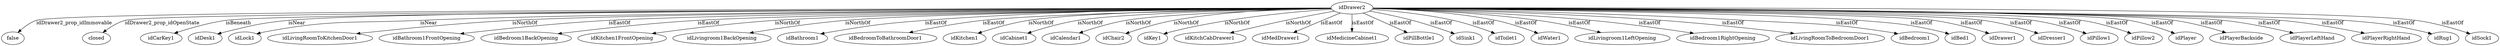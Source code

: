 strict digraph  {
idDrawer2 [node_type=entity_node];
false [node_type=property_node];
closed [node_type=property_node];
idCarKey1 [node_type=entity_node];
idDesk1 [node_type=entity_node];
idLock1 [node_type=entity_node];
idLivingRoomToKitchenDoor1 [node_type=entity_node];
idBathroom1FrontOpening [node_type=entity_node];
idBedroom1BackOpening [node_type=entity_node];
idKitchen1FrontOpening [node_type=entity_node];
idLivingroom1BackOpening [node_type=entity_node];
idBathroom1 [node_type=entity_node];
idBedroomToBathroomDoor1 [node_type=entity_node];
idKitchen1 [node_type=entity_node];
idCabinet1 [node_type=entity_node];
idCalendar1 [node_type=entity_node];
idChair2 [node_type=entity_node];
idKey1 [node_type=entity_node];
idKitchCabDrawer1 [node_type=entity_node];
idMedDrawer1 [node_type=entity_node];
idMedicineCabinet1 [node_type=entity_node];
idPillBottle1 [node_type=entity_node];
idSink1 [node_type=entity_node];
idToilet1 [node_type=entity_node];
idWater1 [node_type=entity_node];
idLivingroom1LeftOpening [node_type=entity_node];
idBedroom1RightOpening [node_type=entity_node];
idLivingRoomToBedroomDoor1 [node_type=entity_node];
idBedroom1 [node_type=entity_node];
idBed1 [node_type=entity_node];
idDrawer1 [node_type=entity_node];
idDresser1 [node_type=entity_node];
idPillow1 [node_type=entity_node];
idPillow2 [node_type=entity_node];
idPlayer [node_type=entity_node];
idPlayerBackside [node_type=entity_node];
idPlayerLeftHand [node_type=entity_node];
idPlayerRightHand [node_type=entity_node];
idRug1 [node_type=entity_node];
idSock1 [node_type=entity_node];
idDrawer2 -> false  [edge_type=property, label=idDrawer2_prop_idImmovable];
idDrawer2 -> closed  [edge_type=property, label=idDrawer2_prop_idOpenState];
idDrawer2 -> idCarKey1  [edge_type=relationship, label=isBeneath];
idDrawer2 -> idDesk1  [edge_type=relationship, label=isNear];
idDrawer2 -> idLock1  [edge_type=relationship, label=isNear];
idDrawer2 -> idLivingRoomToKitchenDoor1  [edge_type=relationship, label=isNorthOf];
idDrawer2 -> idBathroom1FrontOpening  [edge_type=relationship, label=isEastOf];
idDrawer2 -> idBedroom1BackOpening  [edge_type=relationship, label=isEastOf];
idDrawer2 -> idKitchen1FrontOpening  [edge_type=relationship, label=isNorthOf];
idDrawer2 -> idLivingroom1BackOpening  [edge_type=relationship, label=isNorthOf];
idDrawer2 -> idBathroom1  [edge_type=relationship, label=isEastOf];
idDrawer2 -> idBedroomToBathroomDoor1  [edge_type=relationship, label=isEastOf];
idDrawer2 -> idKitchen1  [edge_type=relationship, label=isNorthOf];
idDrawer2 -> idCabinet1  [edge_type=relationship, label=isNorthOf];
idDrawer2 -> idCalendar1  [edge_type=relationship, label=isNorthOf];
idDrawer2 -> idChair2  [edge_type=relationship, label=isNorthOf];
idDrawer2 -> idKey1  [edge_type=relationship, label=isNorthOf];
idDrawer2 -> idKitchCabDrawer1  [edge_type=relationship, label=isNorthOf];
idDrawer2 -> idMedDrawer1  [edge_type=relationship, label=isEastOf];
idDrawer2 -> idMedicineCabinet1  [edge_type=relationship, label=isEastOf];
idDrawer2 -> idPillBottle1  [edge_type=relationship, label=isEastOf];
idDrawer2 -> idSink1  [edge_type=relationship, label=isEastOf];
idDrawer2 -> idToilet1  [edge_type=relationship, label=isEastOf];
idDrawer2 -> idWater1  [edge_type=relationship, label=isEastOf];
idDrawer2 -> idLivingroom1LeftOpening  [edge_type=relationship, label=isEastOf];
idDrawer2 -> idBedroom1RightOpening  [edge_type=relationship, label=isEastOf];
idDrawer2 -> idLivingRoomToBedroomDoor1  [edge_type=relationship, label=isEastOf];
idDrawer2 -> idBedroom1  [edge_type=relationship, label=isEastOf];
idDrawer2 -> idBed1  [edge_type=relationship, label=isEastOf];
idDrawer2 -> idDrawer1  [edge_type=relationship, label=isEastOf];
idDrawer2 -> idDresser1  [edge_type=relationship, label=isEastOf];
idDrawer2 -> idPillow1  [edge_type=relationship, label=isEastOf];
idDrawer2 -> idPillow2  [edge_type=relationship, label=isEastOf];
idDrawer2 -> idPlayer  [edge_type=relationship, label=isEastOf];
idDrawer2 -> idPlayerBackside  [edge_type=relationship, label=isEastOf];
idDrawer2 -> idPlayerLeftHand  [edge_type=relationship, label=isEastOf];
idDrawer2 -> idPlayerRightHand  [edge_type=relationship, label=isEastOf];
idDrawer2 -> idRug1  [edge_type=relationship, label=isEastOf];
idDrawer2 -> idSock1  [edge_type=relationship, label=isEastOf];
}
